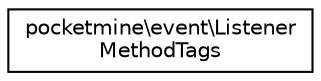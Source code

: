 digraph "Graphical Class Hierarchy"
{
 // INTERACTIVE_SVG=YES
 // LATEX_PDF_SIZE
  edge [fontname="Helvetica",fontsize="10",labelfontname="Helvetica",labelfontsize="10"];
  node [fontname="Helvetica",fontsize="10",shape=record];
  rankdir="LR";
  Node0 [label="pocketmine\\event\\Listener\lMethodTags",height=0.2,width=0.4,color="black", fillcolor="white", style="filled",URL="$d0/d10/classpocketmine_1_1event_1_1_listener_method_tags.html",tooltip=" "];
}
